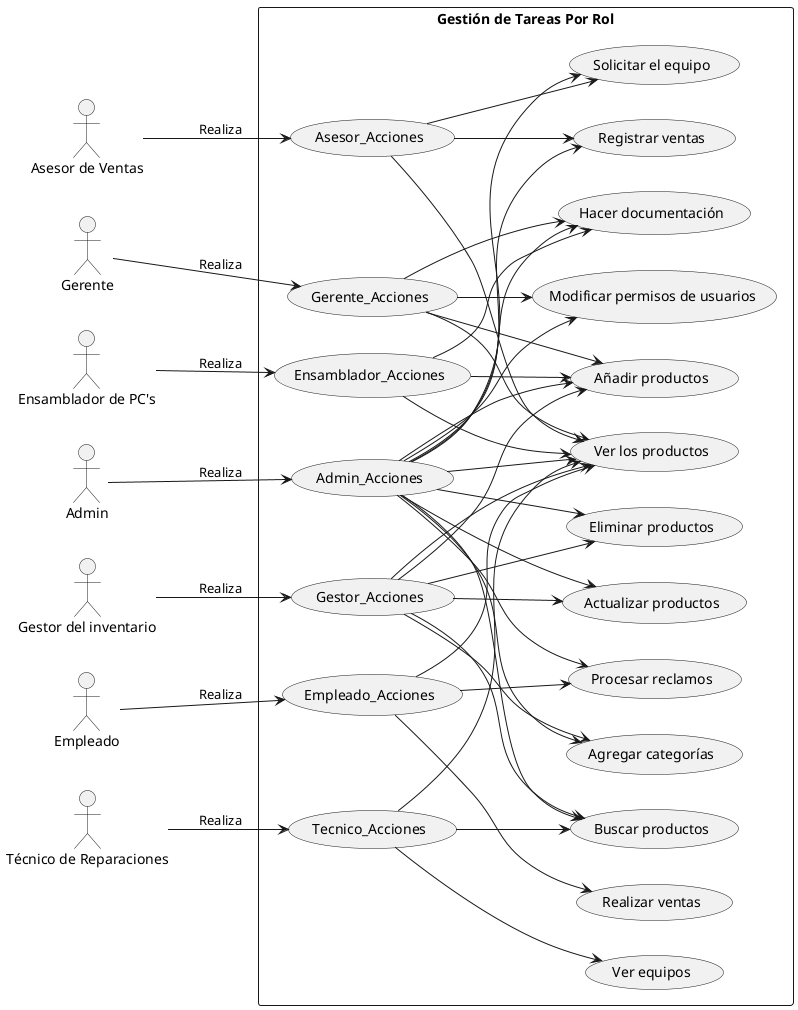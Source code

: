 @startuml R01.0

left to right direction

actor Admin as "Admin"
actor Gerente as "Gerente"
actor "Ensamblador de PC's" as Ensamblador
actor "Asesor de Ventas" as Asesor
actor Empleado as "Empleado"
actor "Gestor del inventario" as Gestor
actor "Técnico de Reparaciones" as Tecnico

rectangle "Gestión de Tareas Por Rol" {
    left to right direction
    
    Admin --> (Admin_Acciones) : Realiza
    Gerente --> (Gerente_Acciones) : Realiza
    Ensamblador --> (Ensamblador_Acciones) : Realiza
    Asesor --> (Asesor_Acciones) : Realiza
    Empleado --> (Empleado_Acciones) : Realiza
    Gestor --> (Gestor_Acciones) : Realiza
    Tecnico --> (Tecnico_Acciones) : Realiza
    
    (Admin_Acciones) --> (Buscar productos)
    (Admin_Acciones) --> (Actualizar productos)
    (Admin_Acciones) --> (Eliminar productos)
    (Admin_Acciones) --> (Modificar permisos de usuarios)
    (Admin_Acciones) --> (Añadir productos)
    (Admin_Acciones) --> (Hacer documentación)
    (Admin_Acciones) --> (Solicitar el equipo)
    (Admin_Acciones) --> (Registrar ventas)
    (Admin_Acciones) --> (Ver los productos)
    (Admin_Acciones) --> (Procesar reclamos)
    (Admin_Acciones) --> (Agregar categorías)
    
    (Gerente_Acciones) --> (Modificar permisos de usuarios)
    (Gerente_Acciones) --> (Añadir productos)
    (Gerente_Acciones) --> (Hacer documentación)
    (Gerente_Acciones) --> (Ver los productos)
    
    (Ensamblador_Acciones) --> (Añadir productos)
    (Ensamblador_Acciones) --> (Hacer documentación)
    (Ensamblador_Acciones) --> (Ver los productos)
    
    (Asesor_Acciones) --> (Solicitar el equipo)
    (Asesor_Acciones) --> (Registrar ventas)
    (Asesor_Acciones) --> (Ver los productos)
    
    (Empleado_Acciones) --> (Ver los productos)
    (Empleado_Acciones) --> (Realizar ventas)
    (Empleado_Acciones) --> (Procesar reclamos)
    
    (Gestor_Acciones) --> (Ver los productos)
    (Gestor_Acciones) --> (Buscar productos)
    (Gestor_Acciones) --> (Añadir productos)
    (Gestor_Acciones) --> (Actualizar productos)
    (Gestor_Acciones) --> (Eliminar productos)
    (Gestor_Acciones) --> (Agregar categorías)
    
    (Tecnico_Acciones) --> (Ver equipos)
    (Tecnico_Acciones) --> (Buscar productos)
    (Tecnico_Acciones) --> (Ver los productos)
}

@enduml
